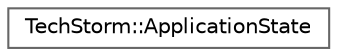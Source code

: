 digraph "Graphical Class Hierarchy"
{
 // LATEX_PDF_SIZE
  bgcolor="transparent";
  edge [fontname=Helvetica,fontsize=10,labelfontname=Helvetica,labelfontsize=10];
  node [fontname=Helvetica,fontsize=10,shape=box,height=0.2,width=0.4];
  rankdir="LR";
  Node0 [id="Node000000",label="TechStorm::ApplicationState",height=0.2,width=0.4,color="grey40", fillcolor="white", style="filled",URL="$struct_tech_storm_1_1_application_state.html",tooltip=" "];
}
